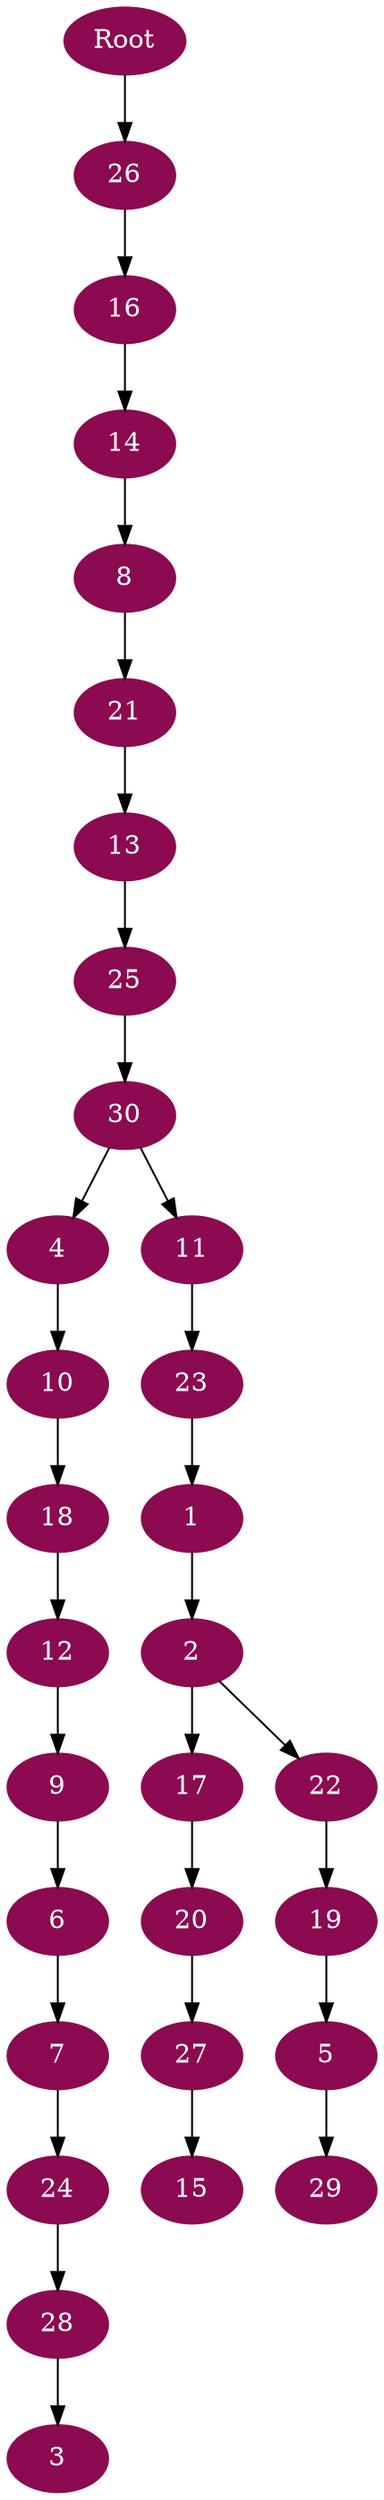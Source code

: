 digraph G {
node [color=deeppink4, style=filled, fontcolor=white];
23 -> 1;
1 -> 2;
28 -> 3;
30 -> 4;
19 -> 5;
9 -> 6;
6 -> 7;
14 -> 8;
12 -> 9;
4 -> 10;
30 -> 11;
18 -> 12;
21 -> 13;
16 -> 14;
27 -> 15;
26 -> 16;
2 -> 17;
10 -> 18;
22 -> 19;
17 -> 20;
8 -> 21;
2 -> 22;
11 -> 23;
7 -> 24;
13 -> 25;
Root -> 26;
20 -> 27;
24 -> 28;
5 -> 29;
25 -> 30;
}
